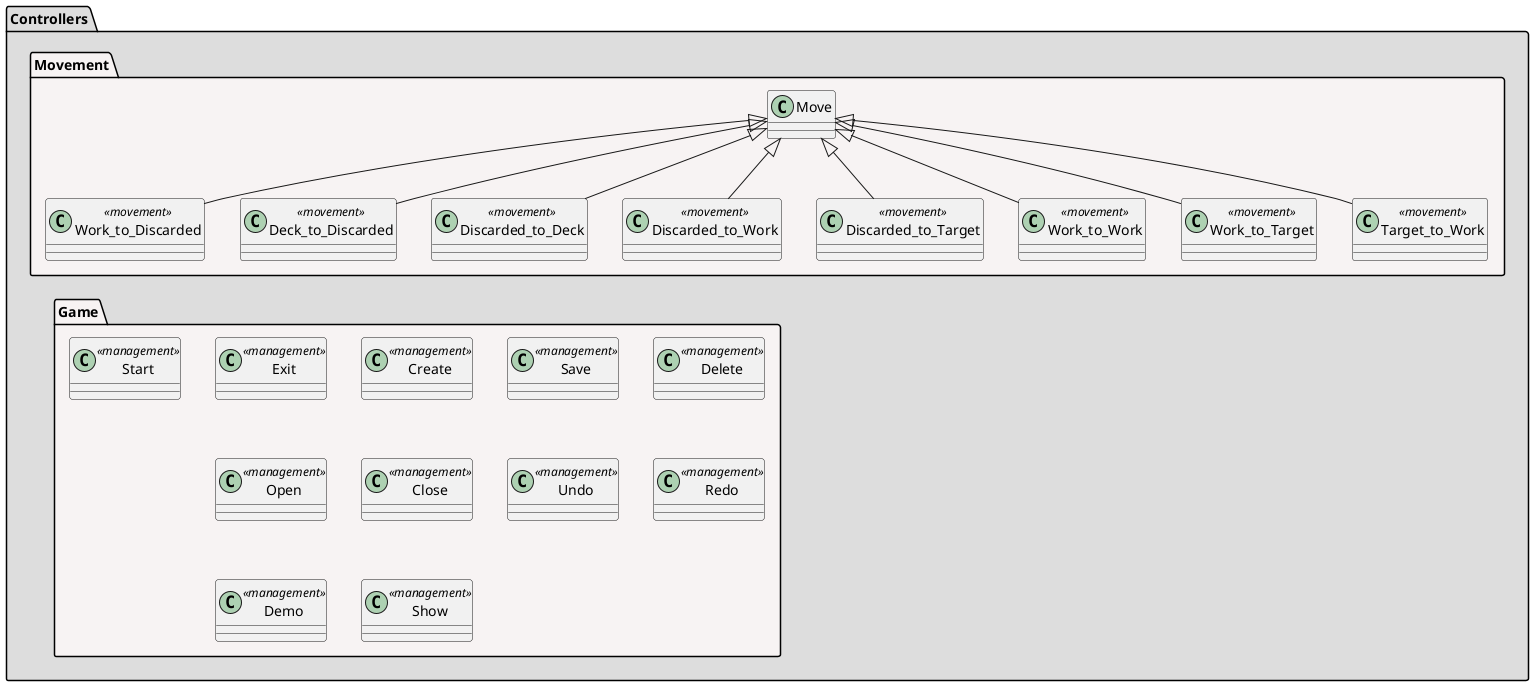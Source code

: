@startuml

package "Controllers" #DDDDDD {
    package "Movement" #F7F3F3 {
        class Move
        class Deck_to_Discarded << movement >>
        class Discarded_to_Deck << movement >>
        class Discarded_to_Work << movement >>
        class Discarded_to_Target << movement >>
        class Work_to_Discarded << movement >>
        class Work_to_Work << movement >>
        class Work_to_Target << movement >>
        class Target_to_Work << movement >>

        Deck_to_Discarded -up-|> Move
        Discarded_to_Deck -up-|> Move
        Discarded_to_Work -up-|> Move
        Discarded_to_Target -up-|> Move
        Work_to_Discarded -up-|> Move
        Work_to_Work -up-|> Move
        Work_to_Target -up-|> Move
        Target_to_Work -up-|> Move

    }

    package "Game" #F7F3F3 {
        class Start << management >>
        class Exit << management >>
        class Create << management >>
        class Save << management >>
        class Delete << management >>
        class Open << management >>
        class Close << management >>
        class Undo << management >>
        class Redo << management >>
        class Demo << management >>
        class Show << management >>
    }
    ' Just for layout pourposes
    Start -[hidden]up-> Work_to_Discarded
}

@enduml